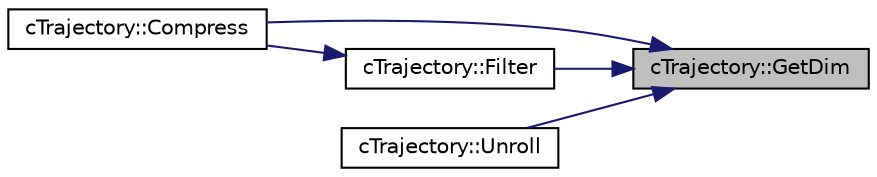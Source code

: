 digraph "cTrajectory::GetDim"
{
 // LATEX_PDF_SIZE
  edge [fontname="Helvetica",fontsize="10",labelfontname="Helvetica",labelfontsize="10"];
  node [fontname="Helvetica",fontsize="10",shape=record];
  rankdir="RL";
  Node1 [label="cTrajectory::GetDim",height=0.2,width=0.4,color="black", fillcolor="grey75", style="filled", fontcolor="black",tooltip=" "];
  Node1 -> Node2 [dir="back",color="midnightblue",fontsize="10",style="solid",fontname="Helvetica"];
  Node2 [label="cTrajectory::Compress",height=0.2,width=0.4,color="black", fillcolor="white", style="filled",URL="$classc_trajectory.html#ac933a343a8172bb0f7714231a4741967",tooltip=" "];
  Node1 -> Node3 [dir="back",color="midnightblue",fontsize="10",style="solid",fontname="Helvetica"];
  Node3 [label="cTrajectory::Filter",height=0.2,width=0.4,color="black", fillcolor="white", style="filled",URL="$classc_trajectory.html#a290c3abf914b5e3f74d3101e36f8e658",tooltip=" "];
  Node3 -> Node2 [dir="back",color="midnightblue",fontsize="10",style="solid",fontname="Helvetica"];
  Node1 -> Node4 [dir="back",color="midnightblue",fontsize="10",style="solid",fontname="Helvetica"];
  Node4 [label="cTrajectory::Unroll",height=0.2,width=0.4,color="black", fillcolor="white", style="filled",URL="$classc_trajectory.html#a1c66e8725e24bcea2763d8a4660cb273",tooltip=" "];
}
